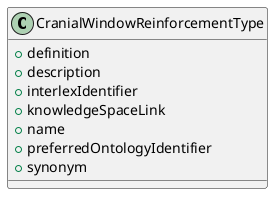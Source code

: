 @startuml
class CranialWindowReinforcementType {
+definition
+description
+interlexIdentifier
+knowledgeSpaceLink
+name
+preferredOntologyIdentifier
+synonym

}

@enduml